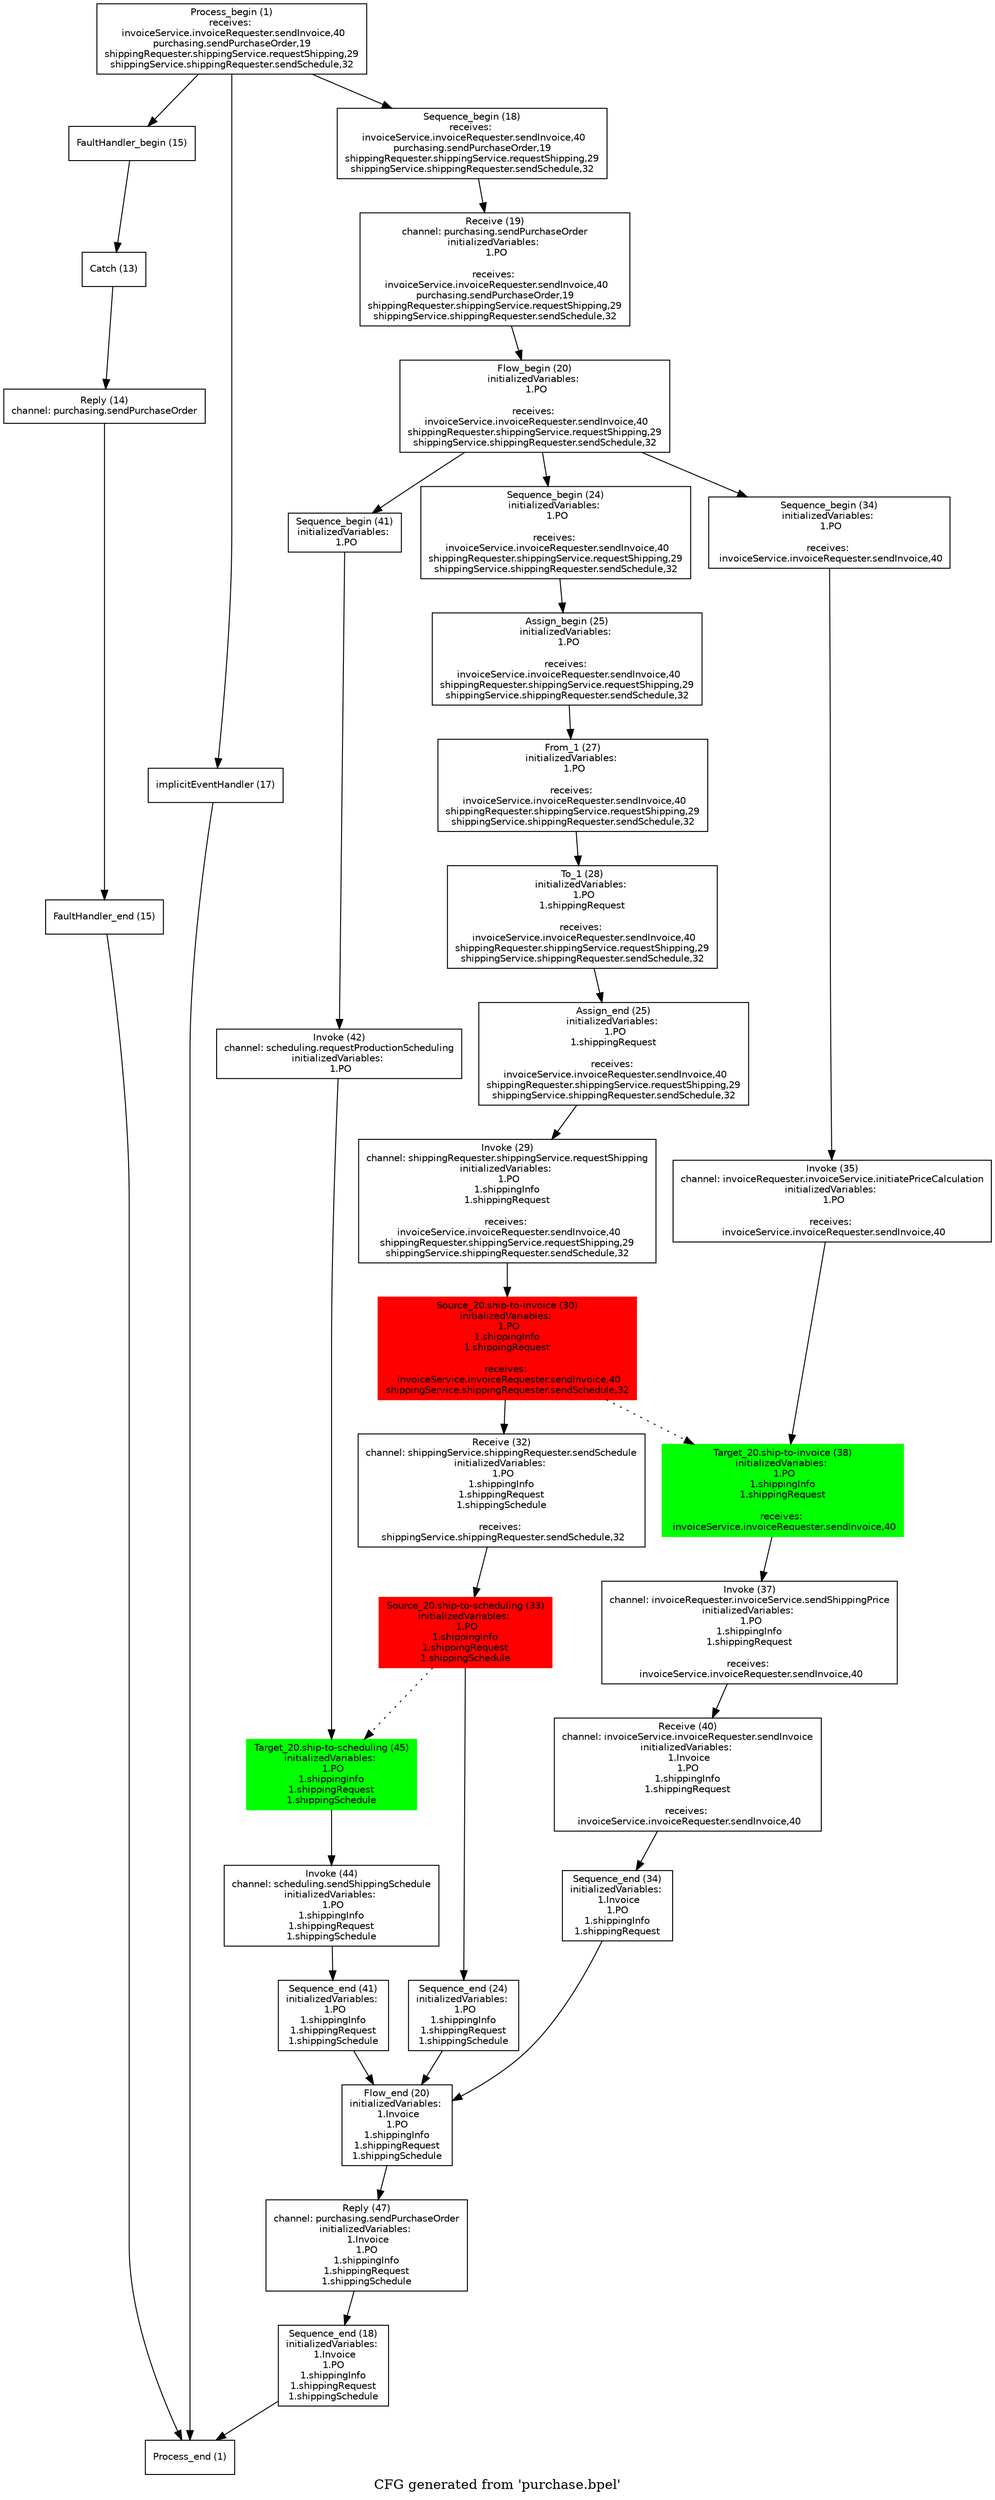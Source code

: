 digraph{
  graph [ label="CFG generated from 'purchase.bpel'" ]; 
  node [ fontsize=10 shape=box fontname=Helvetica ]; 
  edge [ fontsize=10 ]; 

  // Process_begin_1
  "Process_begin_1" [ label="Process_begin (1)\nreceives: \n invoiceService.invoiceRequester.sendInvoice,40\npurchasing.sendPurchaseOrder,19\nshippingRequester.shippingService.requestShipping,29\nshippingService.shippingRequester.sendSchedule,32\n" ]; 
  // all outgoing edges
  "Process_begin_1" -> "FaultHandler_begin_15";
  "Process_begin_1" -> "implicitEventHandler_17";
  "Process_begin_1" -> "Sequence_begin_18";

  // FaultHandler_begin_15
  "FaultHandler_begin_15" [ label="FaultHandler_begin (15)" ]; 
  // all outgoing edges
  "FaultHandler_begin_15" -> "Catch_13";

  // Catch_13
  "Catch_13" [ label="Catch (13)" ]; 
  // all outgoing edges
  "Catch_13" -> "Reply_14";

  // Reply_14
  "Reply_14" [ label="Reply (14)\nchannel: purchasing.sendPurchaseOrder" ]; 
  // all outgoing edges
  "Reply_14" -> "FaultHandler_end_15";

  // FaultHandler_end_15
  "FaultHandler_end_15" [ label="FaultHandler_end (15)" ]; 
  // all outgoing edges
  "FaultHandler_end_15" -> "Process_end_1";

  // Process_end_1
  "Process_end_1" [ label="Process_end (1)" ]; 
  // all outgoing edges

  // implicitEventHandler_17
  "implicitEventHandler_17" [ label="implicitEventHandler (17)" ]; 
  // all outgoing edges
  "implicitEventHandler_17" -> "Process_end_1";

  // Sequence_begin_18
  "Sequence_begin_18" [ label="Sequence_begin (18)\nreceives: \n invoiceService.invoiceRequester.sendInvoice,40\npurchasing.sendPurchaseOrder,19\nshippingRequester.shippingService.requestShipping,29\nshippingService.shippingRequester.sendSchedule,32\n" ]; 
  // all outgoing edges
  "Sequence_begin_18" -> "Receive_19";

  // Receive_19
  "Receive_19" [ label="Receive (19)\nchannel: purchasing.sendPurchaseOrder\ninitializedVariables: \n 1.PO\n\nreceives: \n invoiceService.invoiceRequester.sendInvoice,40\npurchasing.sendPurchaseOrder,19\nshippingRequester.shippingService.requestShipping,29\nshippingService.shippingRequester.sendSchedule,32\n" ]; 
  // all outgoing edges
  "Receive_19" -> "Flow_begin_20";

  // Flow_begin_20
  "Flow_begin_20" [ label="Flow_begin (20)\ninitializedVariables: \n 1.PO\n\nreceives: \n invoiceService.invoiceRequester.sendInvoice,40\nshippingRequester.shippingService.requestShipping,29\nshippingService.shippingRequester.sendSchedule,32\n" ]; 
  // all outgoing edges
  "Flow_begin_20" -> "Sequence_begin_24";
  "Flow_begin_20" -> "Sequence_begin_34";
  "Flow_begin_20" -> "Sequence_begin_41";

  // Sequence_begin_24
  "Sequence_begin_24" [ label="Sequence_begin (24)\ninitializedVariables: \n 1.PO\n\nreceives: \n invoiceService.invoiceRequester.sendInvoice,40\nshippingRequester.shippingService.requestShipping,29\nshippingService.shippingRequester.sendSchedule,32\n" ]; 
  // all outgoing edges
  "Sequence_begin_24" -> "Assign_begin_25";

  // Assign_begin_25
  "Assign_begin_25" [ label="Assign_begin (25)\ninitializedVariables: \n 1.PO\n\nreceives: \n invoiceService.invoiceRequester.sendInvoice,40\nshippingRequester.shippingService.requestShipping,29\nshippingService.shippingRequester.sendSchedule,32\n" ]; 
  // all outgoing edges
  "Assign_begin_25" -> "From_1_27";

  // From_1_27
  "From_1_27" [ label="From_1 (27)\ninitializedVariables: \n 1.PO\n\nreceives: \n invoiceService.invoiceRequester.sendInvoice,40\nshippingRequester.shippingService.requestShipping,29\nshippingService.shippingRequester.sendSchedule,32\n" ]; 
  // all outgoing edges
  "From_1_27" -> "To_1_28";

  // To_1_28
  "To_1_28" [ label="To_1 (28)\ninitializedVariables: \n 1.PO\n1.shippingRequest\n\nreceives: \n invoiceService.invoiceRequester.sendInvoice,40\nshippingRequester.shippingService.requestShipping,29\nshippingService.shippingRequester.sendSchedule,32\n" ]; 
  // all outgoing edges
  "To_1_28" -> "Assign_end_25";

  // Assign_end_25
  "Assign_end_25" [ label="Assign_end (25)\ninitializedVariables: \n 1.PO\n1.shippingRequest\n\nreceives: \n invoiceService.invoiceRequester.sendInvoice,40\nshippingRequester.shippingService.requestShipping,29\nshippingService.shippingRequester.sendSchedule,32\n" ]; 
  // all outgoing edges
  "Assign_end_25" -> "Invoke_29";

  // Invoke_29
  "Invoke_29" [ label="Invoke (29)\nchannel: shippingRequester.shippingService.requestShipping\ninitializedVariables: \n 1.PO\n1.shippingInfo\n1.shippingRequest\n\nreceives: \n invoiceService.invoiceRequester.sendInvoice,40\nshippingRequester.shippingService.requestShipping,29\nshippingService.shippingRequester.sendSchedule,32\n" ]; 
  // all outgoing edges
  "Invoke_29" -> "Source_20.ship-to-invoice";

  // Source_20.ship-to-invoice
  "Source_20.ship-to-invoice" [ label="Source_20.ship-to-invoice (30)\ninitializedVariables: \n 1.PO\n1.shippingInfo\n1.shippingRequest\n\nreceives: \n invoiceService.invoiceRequester.sendInvoice,40\nshippingService.shippingRequester.sendSchedule,32\n" color=red style=filled ]; 
  // all outgoing edges
  "Source_20.ship-to-invoice" -> "Receive_32";

  "Source_20.ship-to-invoice" -> "Target_20.ship-to-invoice" [ style=dotted ];
  // Receive_32
  "Receive_32" [ label="Receive (32)\nchannel: shippingService.shippingRequester.sendSchedule\ninitializedVariables: \n 1.PO\n1.shippingInfo\n1.shippingRequest\n1.shippingSchedule\n\nreceives: \n shippingService.shippingRequester.sendSchedule,32\n" ]; 
  // all outgoing edges
  "Receive_32" -> "Source_20.ship-to-scheduling";

  // Source_20.ship-to-scheduling
  "Source_20.ship-to-scheduling" [ label="Source_20.ship-to-scheduling (33)\ninitializedVariables: \n 1.PO\n1.shippingInfo\n1.shippingRequest\n1.shippingSchedule\n" color=red style=filled ]; 
  // all outgoing edges
  "Source_20.ship-to-scheduling" -> "Sequence_end_24";

  "Source_20.ship-to-scheduling" -> "Target_20.ship-to-scheduling" [ style=dotted ];
  // Sequence_end_24
  "Sequence_end_24" [ label="Sequence_end (24)\ninitializedVariables: \n 1.PO\n1.shippingInfo\n1.shippingRequest\n1.shippingSchedule\n" ]; 
  // all outgoing edges
  "Sequence_end_24" -> "Flow_end_20";

  // Flow_end_20
  "Flow_end_20" [ label="Flow_end (20)\ninitializedVariables: \n 1.Invoice\n1.PO\n1.shippingInfo\n1.shippingRequest\n1.shippingSchedule\n" ]; 
  // all outgoing edges
  "Flow_end_20" -> "Reply_47";

  // Reply_47
  "Reply_47" [ label="Reply (47)\nchannel: purchasing.sendPurchaseOrder\ninitializedVariables: \n 1.Invoice\n1.PO\n1.shippingInfo\n1.shippingRequest\n1.shippingSchedule\n" ]; 
  // all outgoing edges
  "Reply_47" -> "Sequence_end_18";

  // Sequence_end_18
  "Sequence_end_18" [ label="Sequence_end (18)\ninitializedVariables: \n 1.Invoice\n1.PO\n1.shippingInfo\n1.shippingRequest\n1.shippingSchedule\n" ]; 
  // all outgoing edges
  "Sequence_end_18" -> "Process_end_1";

  // Sequence_begin_34
  "Sequence_begin_34" [ label="Sequence_begin (34)\ninitializedVariables: \n 1.PO\n\nreceives: \n invoiceService.invoiceRequester.sendInvoice,40\n" ]; 
  // all outgoing edges
  "Sequence_begin_34" -> "Invoke_35";

  // Invoke_35
  "Invoke_35" [ label="Invoke (35)\nchannel: invoiceRequester.invoiceService.initiatePriceCalculation\ninitializedVariables: \n 1.PO\n\nreceives: \n invoiceService.invoiceRequester.sendInvoice,40\n" ]; 
  // all outgoing edges
  "Invoke_35" -> "Target_20.ship-to-invoice";

  // Target_20.ship-to-invoice
  "Target_20.ship-to-invoice" [ label="Target_20.ship-to-invoice (38)\ninitializedVariables: \n 1.PO\n1.shippingInfo\n1.shippingRequest\n\nreceives: \n invoiceService.invoiceRequester.sendInvoice,40\n" color=green style=filled ]; 
  // all outgoing edges
  "Target_20.ship-to-invoice" -> "Invoke_37";

  // Invoke_37
  "Invoke_37" [ label="Invoke (37)\nchannel: invoiceRequester.invoiceService.sendShippingPrice\ninitializedVariables: \n 1.PO\n1.shippingInfo\n1.shippingRequest\n\nreceives: \n invoiceService.invoiceRequester.sendInvoice,40\n" ]; 
  // all outgoing edges
  "Invoke_37" -> "Receive_40";

  // Receive_40
  "Receive_40" [ label="Receive (40)\nchannel: invoiceService.invoiceRequester.sendInvoice\ninitializedVariables: \n 1.Invoice\n1.PO\n1.shippingInfo\n1.shippingRequest\n\nreceives: \n invoiceService.invoiceRequester.sendInvoice,40\n" ]; 
  // all outgoing edges
  "Receive_40" -> "Sequence_end_34";

  // Sequence_end_34
  "Sequence_end_34" [ label="Sequence_end (34)\ninitializedVariables: \n 1.Invoice\n1.PO\n1.shippingInfo\n1.shippingRequest\n" ]; 
  // all outgoing edges
  "Sequence_end_34" -> "Flow_end_20";

  // Sequence_begin_41
  "Sequence_begin_41" [ label="Sequence_begin (41)\ninitializedVariables: \n 1.PO\n" ]; 
  // all outgoing edges
  "Sequence_begin_41" -> "Invoke_42";

  // Invoke_42
  "Invoke_42" [ label="Invoke (42)\nchannel: scheduling.requestProductionScheduling\ninitializedVariables: \n 1.PO\n" ]; 
  // all outgoing edges
  "Invoke_42" -> "Target_20.ship-to-scheduling";

  // Target_20.ship-to-scheduling
  "Target_20.ship-to-scheduling" [ label="Target_20.ship-to-scheduling (45)\ninitializedVariables: \n 1.PO\n1.shippingInfo\n1.shippingRequest\n1.shippingSchedule\n" color=green style=filled ]; 
  // all outgoing edges
  "Target_20.ship-to-scheduling" -> "Invoke_44";

  // Invoke_44
  "Invoke_44" [ label="Invoke (44)\nchannel: scheduling.sendShippingSchedule\ninitializedVariables: \n 1.PO\n1.shippingInfo\n1.shippingRequest\n1.shippingSchedule\n" ]; 
  // all outgoing edges
  "Invoke_44" -> "Sequence_end_41";

  // Sequence_end_41
  "Sequence_end_41" [ label="Sequence_end (41)\ninitializedVariables: \n 1.PO\n1.shippingInfo\n1.shippingRequest\n1.shippingSchedule\n" ]; 
  // all outgoing edges
  "Sequence_end_41" -> "Flow_end_20";

}
